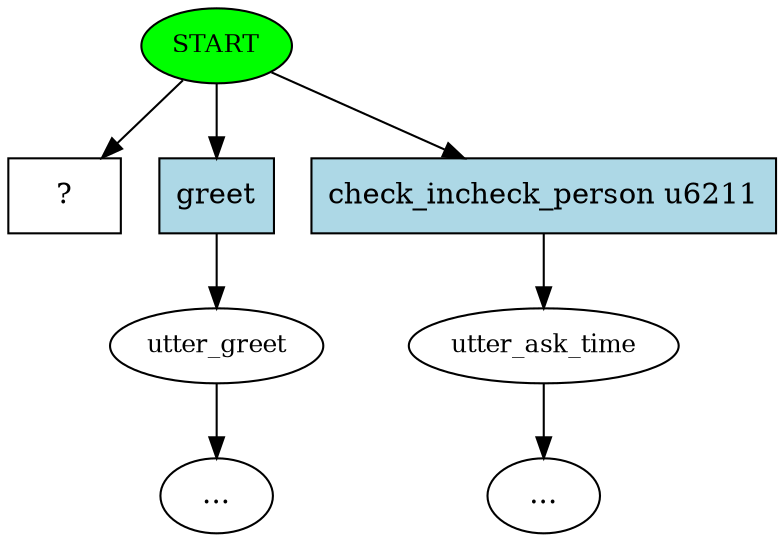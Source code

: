 digraph  {
0 [class="start active", fillcolor=green, fontsize=12, label=START, style=filled];
1 [class="", fontsize=12, label=utter_greet];
"-3" [class=ellipsis, label="..."];
2 [class="", fontsize=12, label=utter_ask_time];
"-4" [class=ellipsis, label="..."];
3 [class="intent dashed active", label="  ?  ", shape=rect];
4 [class=intent, fillcolor=lightblue, label=greet, shape=rect, style=filled];
5 [class=intent, fillcolor=lightblue, label="check_incheck_person u6211", shape=rect, style=filled];
0 -> 3  [class=active, key=NONE, label=""];
0 -> 4  [class="", key=0];
0 -> 5  [class="", key=0];
1 -> "-3"  [class="", key=NONE, label=""];
2 -> "-4"  [class="", key=NONE, label=""];
4 -> 1  [class="", key=0];
5 -> 2  [class="", key=0];
}
